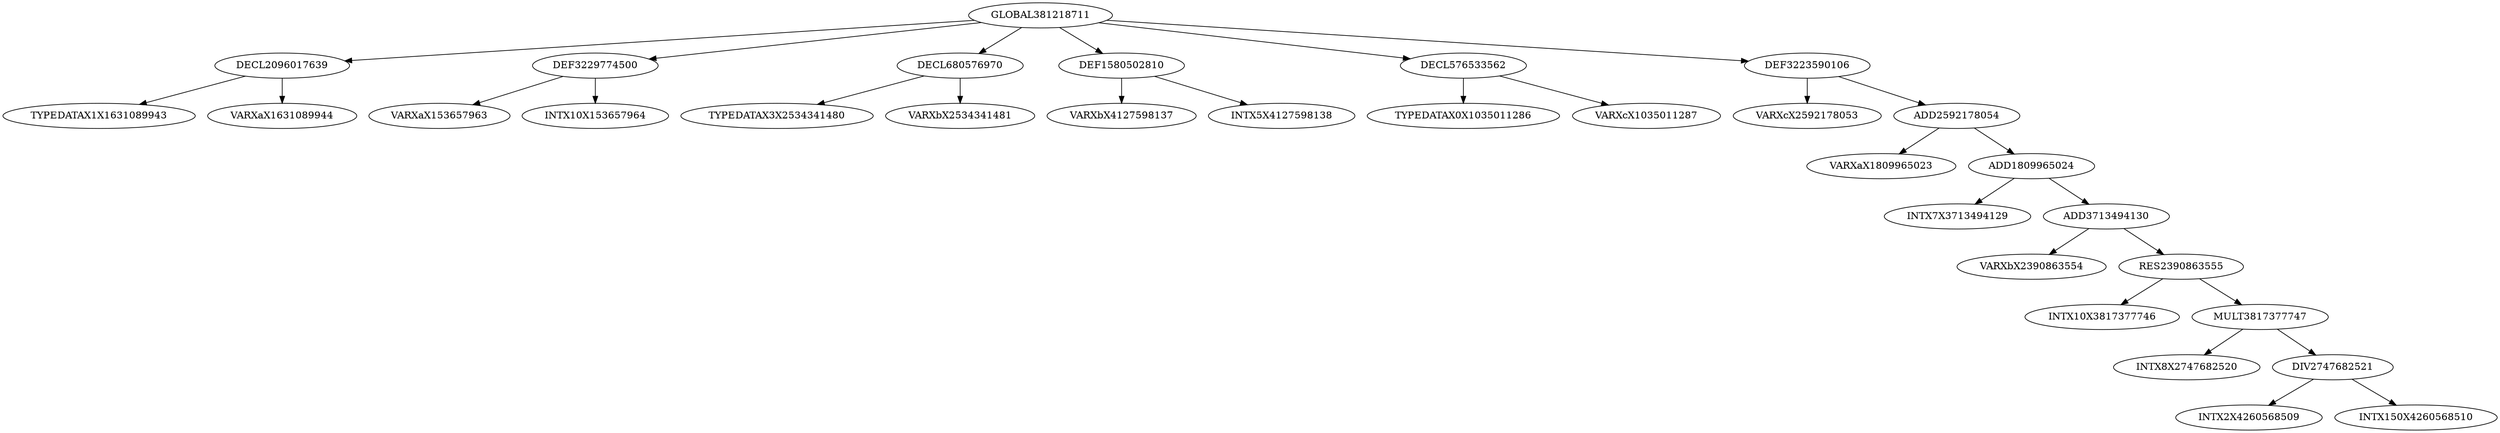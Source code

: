 digraph Arbol{
GLOBAL381218711 -> DECL2096017639
DECL2096017639 -> TYPEDATAX1X1631089943
DECL2096017639 -> VARXaX1631089944
GLOBAL381218711 -> DEF3229774500
DEF3229774500 -> VARXaX153657963
DEF3229774500 -> INTX10X153657964
GLOBAL381218711 -> DECL680576970
DECL680576970 -> TYPEDATAX3X2534341480
DECL680576970 -> VARXbX2534341481
GLOBAL381218711 -> DEF1580502810
DEF1580502810 -> VARXbX4127598137
DEF1580502810 -> INTX5X4127598138
GLOBAL381218711 -> DECL576533562
DECL576533562 -> TYPEDATAX0X1035011286
DECL576533562 -> VARXcX1035011287
GLOBAL381218711 -> DEF3223590106
DEF3223590106 -> VARXcX2592178053
DEF3223590106 -> ADD2592178054
ADD2592178054 -> VARXaX1809965023
ADD2592178054 -> ADD1809965024
ADD1809965024 -> INTX7X3713494129
ADD1809965024 -> ADD3713494130
ADD3713494130 -> VARXbX2390863554
ADD3713494130 -> RES2390863555
RES2390863555 -> INTX10X3817377746
RES2390863555 -> MULT3817377747
MULT3817377747 -> INTX8X2747682520
MULT3817377747 -> DIV2747682521
DIV2747682521 -> INTX2X4260568509
DIV2747682521 -> INTX150X4260568510

}